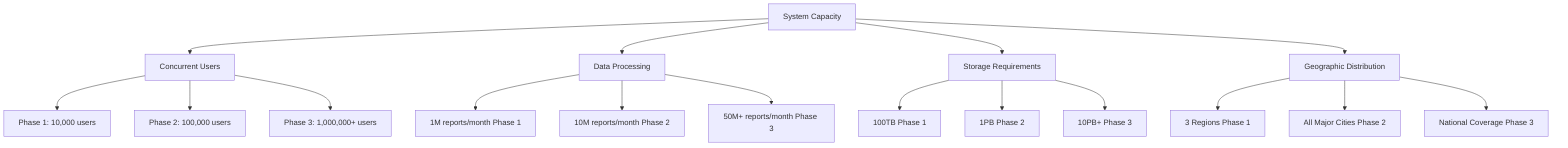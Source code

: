 graph TD
    A[System Capacity] --> B[Concurrent Users]
    A --> C[Data Processing]
    A --> D[Storage Requirements]
    A --> E[Geographic Distribution]
    
    B --> B1[Phase 1: 10,000 users]
    B --> B2[Phase 2: 100,000 users]
    B --> B3[Phase 3: 1,000,000+ users]
    
    C --> C1[1M reports/month Phase 1]
    C --> C2[10M reports/month Phase 2]
    C --> C3[50M+ reports/month Phase 3]
    
    D --> D1[100TB Phase 1]
    D --> D2[1PB Phase 2]
    D --> D3[10PB+ Phase 3]
    
    E --> E1[3 Regions Phase 1]
    E --> E2[All Major Cities Phase 2]
    E --> E3[National Coverage Phase 3]
